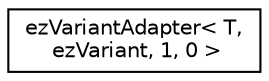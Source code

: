 digraph "Graphical Class Hierarchy"
{
 // LATEX_PDF_SIZE
  edge [fontname="Helvetica",fontsize="10",labelfontname="Helvetica",labelfontsize="10"];
  node [fontname="Helvetica",fontsize="10",shape=record];
  rankdir="LR";
  Node0 [label="ezVariantAdapter\< T,\l ezVariant, 1, 0 \>",height=0.2,width=0.4,color="black", fillcolor="white", style="filled",URL="$da/d84/structez_variant_adapter_3_01_t_00_01ez_variant_00_011_00_010_01_4.htm",tooltip=" "];
}
